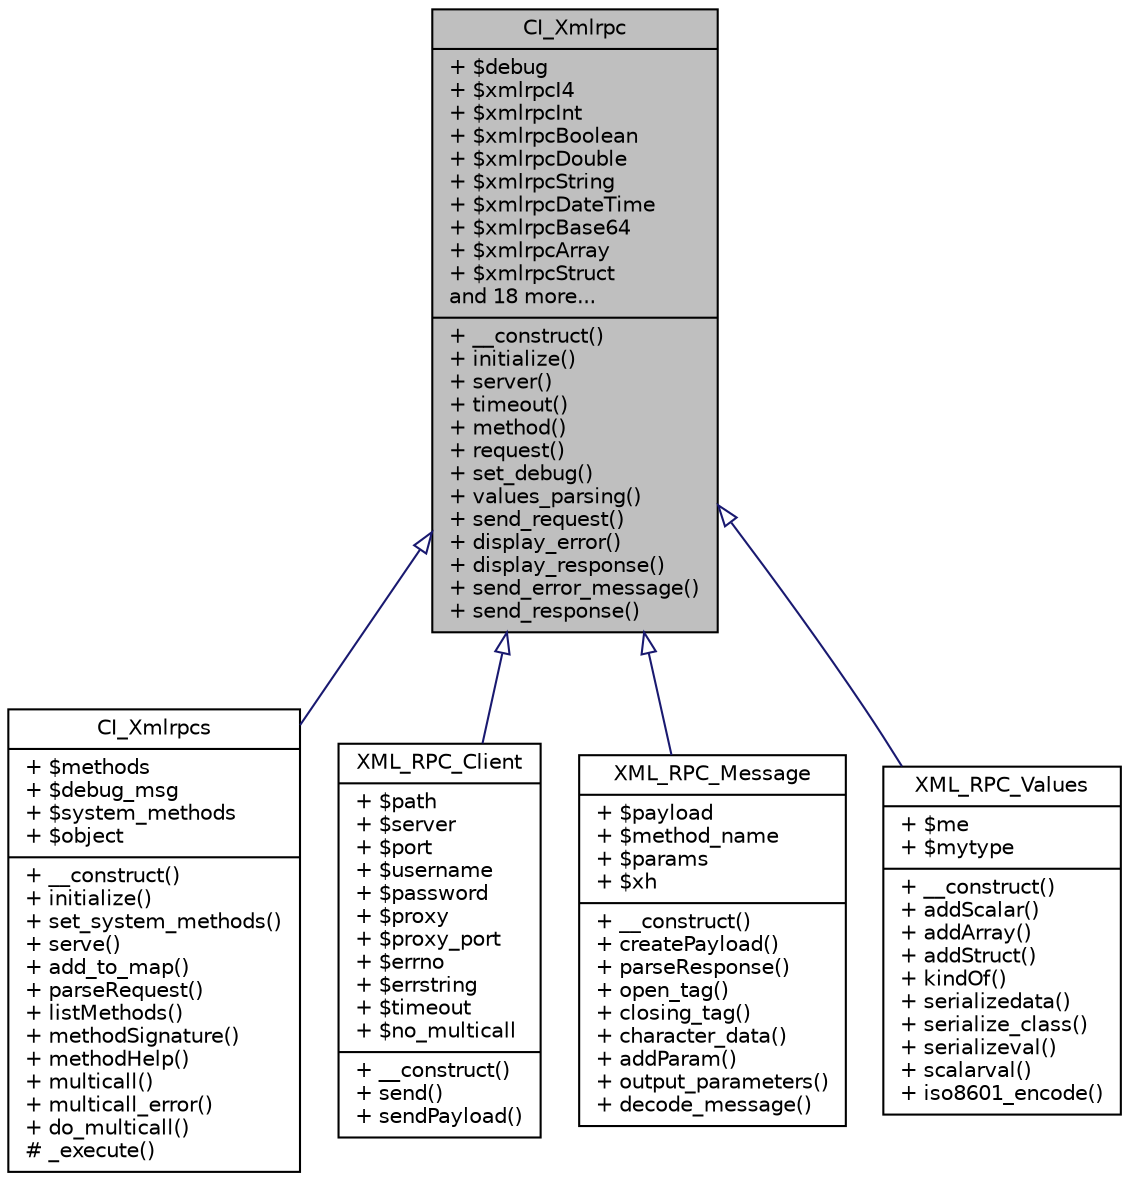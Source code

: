 digraph "CI_Xmlrpc"
{
 // LATEX_PDF_SIZE
  edge [fontname="Helvetica",fontsize="10",labelfontname="Helvetica",labelfontsize="10"];
  node [fontname="Helvetica",fontsize="10",shape=record];
  Node0 [label="{CI_Xmlrpc\n|+ $debug\l+ $xmlrpcI4\l+ $xmlrpcInt\l+ $xmlrpcBoolean\l+ $xmlrpcDouble\l+ $xmlrpcString\l+ $xmlrpcDateTime\l+ $xmlrpcBase64\l+ $xmlrpcArray\l+ $xmlrpcStruct\land 18 more...\l|+ __construct()\l+ initialize()\l+ server()\l+ timeout()\l+ method()\l+ request()\l+ set_debug()\l+ values_parsing()\l+ send_request()\l+ display_error()\l+ display_response()\l+ send_error_message()\l+ send_response()\l}",height=0.2,width=0.4,color="black", fillcolor="grey75", style="filled", fontcolor="black",tooltip=" "];
  Node0 -> Node1 [dir="back",color="midnightblue",fontsize="10",style="solid",arrowtail="onormal",fontname="Helvetica"];
  Node1 [label="{CI_Xmlrpcs\n|+ $methods\l+ $debug_msg\l+ $system_methods\l+ $object\l|+ __construct()\l+ initialize()\l+ set_system_methods()\l+ serve()\l+ add_to_map()\l+ parseRequest()\l+ listMethods()\l+ methodSignature()\l+ methodHelp()\l+ multicall()\l+ multicall_error()\l+ do_multicall()\l# _execute()\l}",height=0.2,width=0.4,color="black", fillcolor="white", style="filled",URL="$class_c_i___xmlrpcs.html",tooltip=" "];
  Node0 -> Node2 [dir="back",color="midnightblue",fontsize="10",style="solid",arrowtail="onormal",fontname="Helvetica"];
  Node2 [label="{XML_RPC_Client\n|+ $path\l+ $server\l+ $port\l+ $username\l+ $password\l+ $proxy\l+ $proxy_port\l+ $errno\l+ $errstring\l+ $timeout\l+ $no_multicall\l|+ __construct()\l+ send()\l+ sendPayload()\l}",height=0.2,width=0.4,color="black", fillcolor="white", style="filled",URL="$class_x_m_l___r_p_c___client.html",tooltip=" "];
  Node0 -> Node3 [dir="back",color="midnightblue",fontsize="10",style="solid",arrowtail="onormal",fontname="Helvetica"];
  Node3 [label="{XML_RPC_Message\n|+ $payload\l+ $method_name\l+ $params\l+ $xh\l|+ __construct()\l+ createPayload()\l+ parseResponse()\l+ open_tag()\l+ closing_tag()\l+ character_data()\l+ addParam()\l+ output_parameters()\l+ decode_message()\l}",height=0.2,width=0.4,color="black", fillcolor="white", style="filled",URL="$class_x_m_l___r_p_c___message.html",tooltip=" "];
  Node0 -> Node4 [dir="back",color="midnightblue",fontsize="10",style="solid",arrowtail="onormal",fontname="Helvetica"];
  Node4 [label="{XML_RPC_Values\n|+ $me\l+ $mytype\l|+ __construct()\l+ addScalar()\l+ addArray()\l+ addStruct()\l+ kindOf()\l+ serializedata()\l+ serialize_class()\l+ serializeval()\l+ scalarval()\l+ iso8601_encode()\l}",height=0.2,width=0.4,color="black", fillcolor="white", style="filled",URL="$class_x_m_l___r_p_c___values.html",tooltip=" "];
}
